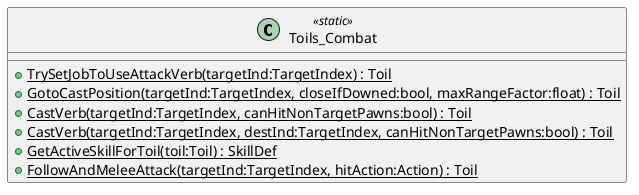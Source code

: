 @startuml
class Toils_Combat <<static>> {
    + {static} TrySetJobToUseAttackVerb(targetInd:TargetIndex) : Toil
    + {static} GotoCastPosition(targetInd:TargetIndex, closeIfDowned:bool, maxRangeFactor:float) : Toil
    + {static} CastVerb(targetInd:TargetIndex, canHitNonTargetPawns:bool) : Toil
    + {static} CastVerb(targetInd:TargetIndex, destInd:TargetIndex, canHitNonTargetPawns:bool) : Toil
    + {static} GetActiveSkillForToil(toil:Toil) : SkillDef
    + {static} FollowAndMeleeAttack(targetInd:TargetIndex, hitAction:Action) : Toil
}
@enduml
